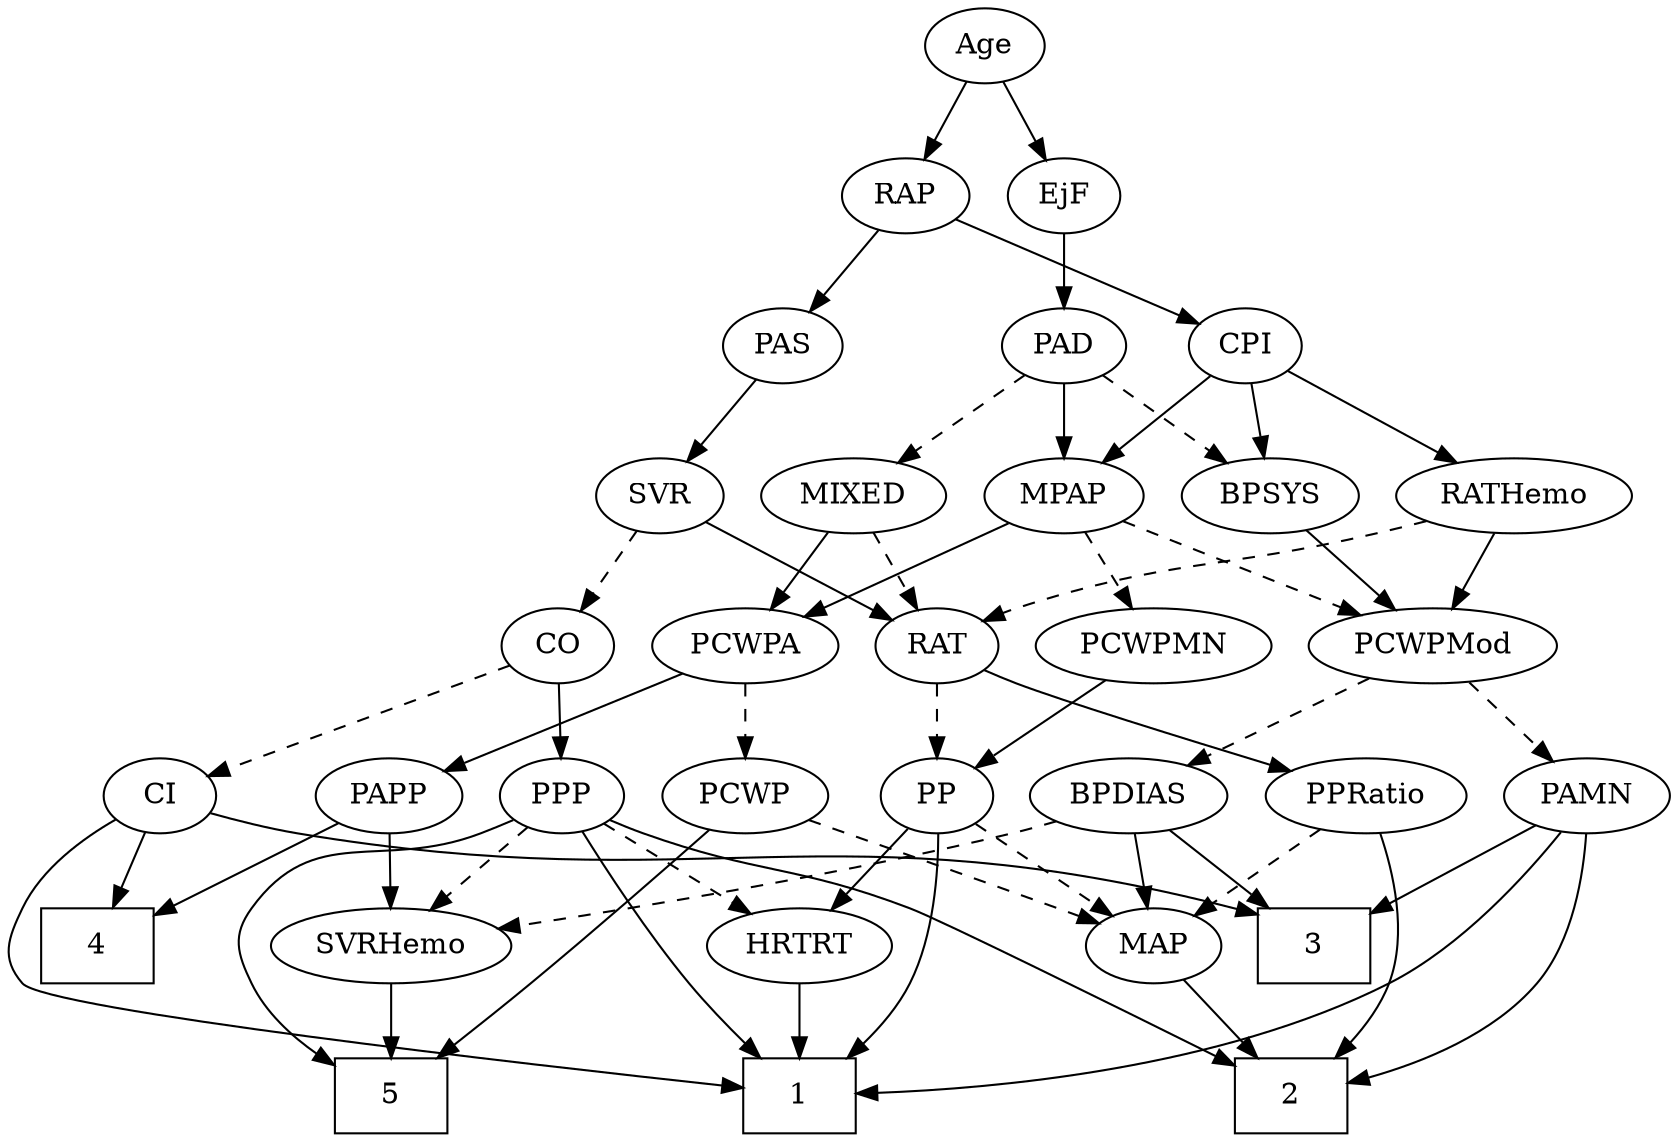 strict digraph {
	graph [bb="0,0,709.36,540"];
	node [label="\N"];
	1	[height=0.5,
		pos="541.62,18",
		shape=box,
		width=0.75];
	2	[height=0.5,
		pos="444.62,18",
		shape=box,
		width=0.75];
	3	[height=0.5,
		pos="634.62,90",
		shape=box,
		width=0.75];
	4	[height=0.5,
		pos="292.62,90",
		shape=box,
		width=0.75];
	5	[height=0.5,
		pos="347.62,18",
		shape=box,
		width=0.75];
	Age	[height=0.5,
		pos="228.62,522",
		width=0.75];
	EjF	[height=0.5,
		pos="192.62,450",
		width=0.75];
	Age -> EjF	[pos="e,200.92,467.15 220.27,504.76 215.9,496.28 210.47,485.71 205.57,476.2",
		style=solid];
	RAP	[height=0.5,
		pos="267.62,450",
		width=0.77632];
	Age -> RAP	[pos="e,258.62,467.15 237.66,504.76 242.44,496.19 248.4,485.49 253.74,475.9",
		style=solid];
	PAD	[height=0.5,
		pos="190.62,378",
		width=0.79437];
	EjF -> PAD	[pos="e,191.1,396.1 192.12,431.7 191.9,423.98 191.64,414.71 191.39,406.11",
		style=solid];
	PAS	[height=0.5,
		pos="267.62,378",
		width=0.75];
	RAP -> PAS	[pos="e,267.62,396.1 267.62,431.7 267.62,423.98 267.62,414.71 267.62,406.11",
		style=solid];
	CPI	[height=0.5,
		pos="345.62,378",
		width=0.75];
	RAP -> CPI	[pos="e,330.12,392.91 283.4,434.83 294.68,424.71 310.04,410.93 322.67,399.59",
		style=solid];
	MIXED	[height=0.5,
		pos="93.616,306",
		width=1.1193];
	RAT	[height=0.5,
		pos="267.62,234",
		width=0.75827];
	MIXED -> RAT	[pos="e,246.03,245.51 124.03,294.06 152.16,283.77 195.04,267.64 231.62,252 233.23,251.31 234.88,250.59 236.55,249.85",
		style=dashed];
	PCWPA	[height=0.5,
		pos="62.616,234",
		width=1.1555];
	MIXED -> PCWPA	[pos="e,70.051,251.79 86.112,288.05 82.533,279.97 78.17,270.12 74.18,261.11",
		style=solid];
	MPAP	[height=0.5,
		pos="186.62,306",
		width=0.97491];
	PCWPMod	[height=0.5,
		pos="456.62,234",
		width=1.4443];
	MPAP -> PCWPMod	[pos="e,417.98,246.12 213.38,293.91 219.02,291.78 224.97,289.7 230.62,288 302.5,266.41 322.77,270.08 395.62,252 399.7,250.99 403.92,249.9 \
408.15,248.78",
		style=dashed];
	MPAP -> PCWPA	[pos="e,86.911,248.71 163.87,292.16 144.79,281.39 117.26,265.85 95.731,253.69",
		style=solid];
	PCWPMN	[height=0.5,
		pos="172.62,234",
		width=1.3902];
	MPAP -> PCWPMN	[pos="e,176.07,252.28 183.23,288.05 181.69,280.35 179.82,271.03 178.09,262.36",
		style=dashed];
	BPSYS	[height=0.5,
		pos="351.62,306",
		width=1.0471];
	BPSYS -> PCWPMod	[pos="e,433.84,250.19 372.61,291 387.7,280.95 408.29,267.22 425.31,255.87",
		style=solid];
	PAD -> MIXED	[pos="e,114.13,321.8 172.37,363.83 158.39,353.74 138.82,339.62 122.68,327.98",
		style=dashed];
	PAD -> MPAP	[pos="e,187.59,324.1 189.63,359.7 189.19,351.98 188.66,342.71 188.17,334.11",
		style=solid];
	PAD -> BPSYS	[pos="e,324.56,318.76 213.68,366.97 240.24,355.43 284.19,336.32 315.34,322.77",
		style=dashed];
	CO	[height=0.5,
		pos="359.62,234",
		width=0.75];
	PPP	[height=0.5,
		pos="369.62,162",
		width=0.75];
	CO -> PPP	[pos="e,367.15,180.28 362.04,216.05 363.14,208.35 364.47,199.03 365.71,190.36",
		style=solid];
	CI	[height=0.5,
		pos="563.62,162",
		width=0.75];
	CO -> CI	[pos="e,539.59,170.38 380.73,222.45 385.57,220.19 390.73,217.92 395.62,216 408.29,211.03 484.59,187.34 529.89,173.37",
		style=dashed];
	SVR	[height=0.5,
		pos="267.62,306",
		width=0.77632];
	PAS -> SVR	[pos="e,267.62,324.1 267.62,359.7 267.62,351.98 267.62,342.71 267.62,334.11",
		style=solid];
	PAMN	[height=0.5,
		pos="649.62,162",
		width=1.011];
	PAMN -> 1	[pos="e,568.64,18.873 669.14,146.67 691.21,128.69 721.86,97.167 703.62,72 675.28,32.91 617.26,22.119 578.9,19.433",
		style=solid];
	PAMN -> 2	[pos="e,471.86,26.949 660.86,144.73 672.73,125.37 687.54,93.02 670.62,72 623.54,13.542 578.46,54.082 505.62,36 497.81,34.063 489.49,31.846 \
481.58,29.666",
		style=solid];
	PAMN -> 3	[pos="e,638.32,108.28 645.99,144.05 644.31,136.26 642.29,126.82 640.42,118.08",
		style=solid];
	RATHemo	[height=0.5,
		pos="456.62,306",
		width=1.3721];
	RATHemo -> RAT	[pos="e,290.81,243.59 423.26,292.65 388.64,279.82 334.82,259.89 300.4,247.14",
		style=dashed];
	RATHemo -> PCWPMod	[pos="e,456.62,252.1 456.62,287.7 456.62,279.98 456.62,270.71 456.62,262.11",
		style=solid];
	CPI -> MPAP	[pos="e,212.49,318.39 323.51,367.27 297.14,355.66 252.73,336.11 221.67,322.43",
		style=solid];
	CPI -> BPSYS	[pos="e,350.15,324.1 347.1,359.7 347.76,351.98 348.56,342.71 349.29,334.11",
		style=solid];
	CPI -> RATHemo	[pos="e,432.76,322.04 364.7,364.97 381.04,354.66 404.92,339.6 424.25,327.41",
		style=solid];
	PP	[height=0.5,
		pos="118.62,162",
		width=0.75];
	RAT -> PP	[pos="e,139.93,173.08 245.92,222.74 241.21,220.51 236.25,218.18 231.62,216 197.42,199.93 188.81,196.07 154.62,180 152.83,179.16 151,178.3 \
149.15,177.43",
		style=dashed];
	PPRatio	[height=0.5,
		pos="203.62,162",
		width=1.1013];
	RAT -> PPRatio	[pos="e,218.06,178.8 254.04,218.15 245.62,208.94 234.62,196.91 225.04,186.43",
		style=solid];
	SVR -> CO	[pos="e,342.39,248.11 284.92,291.83 298.8,281.27 318.48,266.3 334.15,254.37",
		style=dashed];
	SVR -> RAT	[pos="e,267.62,252.1 267.62,287.7 267.62,279.98 267.62,270.71 267.62,262.11",
		style=solid];
	PCWPMod -> PAMN	[pos="e,621.06,173.36 491.12,220.49 525.02,208.19 576.61,189.48 611.65,176.77",
		style=dashed];
	BPDIAS	[height=0.5,
		pos="456.62,162",
		width=1.1735];
	PCWPMod -> BPDIAS	[pos="e,456.62,180.1 456.62,215.7 456.62,207.98 456.62,198.71 456.62,190.11",
		style=dashed];
	PCWP	[height=0.5,
		pos="38.616,162",
		width=0.97491];
	PCWPA -> PCWP	[pos="e,44.372,179.79 56.806,216.05 54.065,208.06 50.73,198.33 47.667,189.4",
		style=dashed];
	PAPP	[height=0.5,
		pos="292.62,162",
		width=0.88464];
	PCWPA -> PAPP	[pos="e,268.3,174.01 94.068,222.14 100.51,220.02 107.26,217.88 113.62,216 174.81,197.9 192.19,200.54 252.62,180 254.71,179.29 256.84,178.52 \
258.98,177.71",
		style=solid];
	PCWPMN -> PP	[pos="e,130.58,178.51 159.82,216.41 152.97,207.53 144.41,196.44 136.87,186.67",
		style=solid];
	SVRHemo	[height=0.5,
		pos="425.62,90",
		width=1.3902];
	SVRHemo -> 5	[pos="e,366.61,36.044 407.92,73.116 398.01,64.222 385.45,52.953 374.36,43.003",
		style=solid];
	BPDIAS -> 3	[pos="e,607.49,101.67 486.81,149.13 517.46,137.07 564.96,118.39 597.8,105.48",
		style=solid];
	BPDIAS -> SVRHemo	[pos="e,433.27,108.28 449.11,144.05 445.59,136.09 441.3,126.41 437.36,117.51",
		style=dashed];
	MAP	[height=0.5,
		pos="80.616,90",
		width=0.84854];
	BPDIAS -> MAP	[pos="e,108.68,97.614 425.58,149.68 419.05,147.58 412.15,145.55 405.62,144 297.68,118.36 267.77,127.82 158.62,108 145.49,105.62 131.2,\
102.62 118.49,99.812",
		style=solid];
	MAP -> 2	[pos="e,417.48,27.398 104.59,78.817 111.3,76.278 118.66,73.776 125.62,72 237.8,43.365 270.27,59.593 383.62,36 391.49,34.362 399.84,32.272 \
407.75,30.123",
		style=solid];
	PP -> 1	[pos="e,514.54,27.737 98.07,149.98 77.143,138.28 46.899,119.86 40.616,108 33.129,93.86 29.774,83.766 40.616,72 73.857,35.928 432.33,44.623 \
480.62,36 488.53,34.587 496.9,32.594 504.82,30.468",
		style=solid];
	PP -> MAP	[pos="e,89.646,107.63 109.8,144.76 105.26,136.4 99.625,126.02 94.517,116.61",
		style=dashed];
	HRTRT	[height=0.5,
		pos="207.62,90",
		width=1.1013];
	PP -> HRTRT	[pos="e,188.48,106.05 135.36,147.83 147.98,137.9 165.58,124.06 180.24,112.53",
		style=solid];
	PPP -> 1	[pos="e,537.91,36.055 390.81,150.65 395.64,148.39 400.78,146.05 405.62,144 447.17,126.35 467.6,138.8 500.62,108 518.44,91.376 529.15,65.488 \
535.13,45.91",
		style=solid];
	PPP -> 2	[pos="e,462.22,36.169 390.91,150.88 395.74,148.61 400.85,146.21 405.62,144 440.62,127.76 463.74,140.45 484.62,108 497.65,87.738 483.86,\
62.521 469.02,44.108",
		style=solid];
	PPP -> 5	[pos="e,350.28,36.189 366.96,143.87 363.21,119.67 356.32,75.211 351.86,46.393",
		style=solid];
	PPP -> SVRHemo	[pos="e,412.31,107.63 381.77,145.81 388.8,137.02 397.83,125.73 405.87,115.69",
		style=dashed];
	PPP -> HRTRT	[pos="e,236.29,102.65 348.37,150.78 343.53,148.51 338.41,146.14 333.62,144 304.34,130.94 270.88,116.91 245.81,106.56",
		style=dashed];
	PPRatio -> 2	[pos="e,417.45,27.28 186.02,145.86 166.25,127.05 139.29,94.66 158.62,72 191.47,33.47 334.15,46.814 383.62,36 391.47,34.283 399.81,32.16 \
407.73,30.003",
		style=solid];
	PPRatio -> MAP	[pos="e,101.8,103.05 179.9,147.5 160.2,136.29 132.05,120.27 110.75,108.15",
		style=dashed];
	PCWP -> 5	[pos="e,320.5,18.914 24.615,145.11 9.364,125.82 -10.581,93.253 7.6162,72 46.288,26.833 230.4,19.863 310.38,18.996",
		style=solid];
	PCWP -> MAP	[pos="e,70.734,107.47 48.57,144.41 53.643,135.95 59.92,125.49 65.569,116.08",
		style=dashed];
	CI -> 1	[pos="e,546.9,36.023 562.93,143.83 562.01,125.82 559.97,96.753 555.62,72 554.09,63.337 551.85,54.021 549.59,45.653",
		style=solid];
	CI -> 3	[pos="e,617.17,108.2 578.33,146.5 587.41,137.54 599.31,125.81 609.82,115.45",
		style=solid];
	CI -> 4	[pos="e,319.89,97.233 539.72,153.44 529.82,150.39 518.2,146.91 507.62,144 445.63,126.96 372.89,109.57 329.89,99.556",
		style=solid];
	PAPP -> 4	[pos="e,292.62,108.1 292.62,143.7 292.62,135.98 292.62,126.71 292.62,118.11",
		style=solid];
	PAPP -> SVRHemo	[pos="e,398.34,105.36 315.18,149.13 335.46,138.45 365.61,122.58 389.29,110.12",
		style=solid];
	HRTRT -> 1	[pos="e,514.45,27.276 237.16,77.819 243.52,75.677 250.24,73.605 256.62,72 354.4,47.381 382.12,57.569 480.62,36 488.47,34.28 496.81,32.156 \
504.73,29.999",
		style=solid];
}
